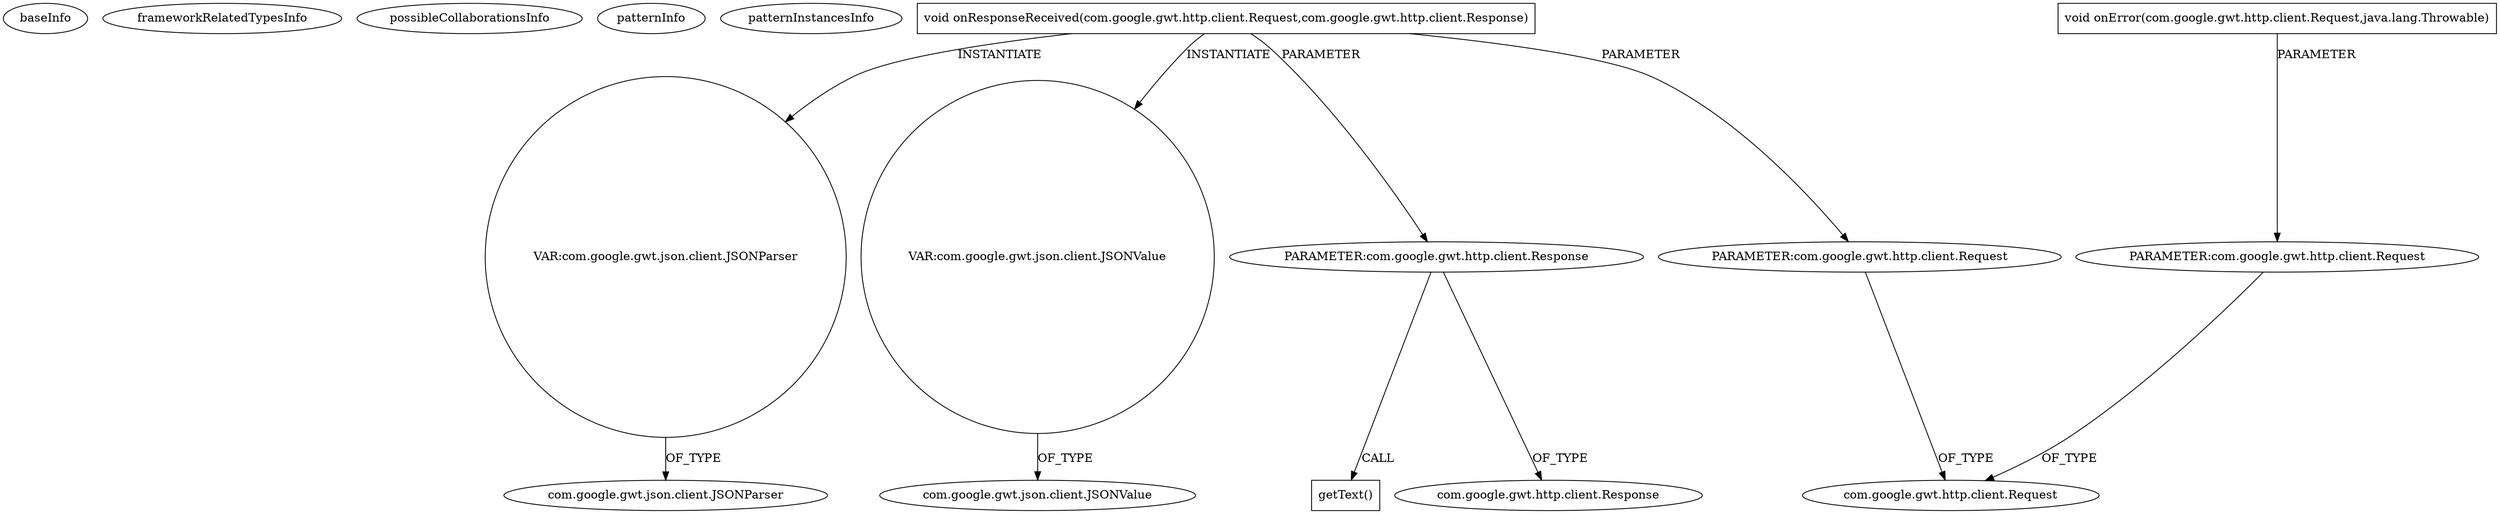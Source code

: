 digraph {
baseInfo[graphId=1898,category="pattern",isAnonymous=false,possibleRelation=false]
frameworkRelatedTypesInfo[]
possibleCollaborationsInfo[]
patternInfo[frequency=2.0,patternRootClient=null]
patternInstancesInfo[0="Byclosure-json-rpc-gwt~/Byclosure-json-rpc-gwt/json-rpc-gwt-master/src/main/java/net/brownpig/jsonrpc/client/JSONRPCRequestCallback.java~JSONRPCRequestCallback~51",1="rwl-GoogleMapWidget~/rwl-GoogleMapWidget/GoogleMapWidget-master/src/main/java/org/vaadin/hezamu/googlemapwidget/widgetset/client/ui/VGoogleMap.java~void execute()~4443"]
16[label="com.google.gwt.json.client.JSONParser",vertexType="FRAMEWORK_CLASS_TYPE",isFrameworkType=false]
14[label="VAR:com.google.gwt.json.client.JSONParser",vertexType="VARIABLE_EXPRESION",isFrameworkType=false,shape=circle]
7[label="void onResponseReceived(com.google.gwt.http.client.Request,com.google.gwt.http.client.Response)",vertexType="OVERRIDING_METHOD_DECLARATION",isFrameworkType=false,shape=box]
17[label="VAR:com.google.gwt.json.client.JSONValue",vertexType="VARIABLE_EXPRESION",isFrameworkType=false,shape=circle]
10[label="PARAMETER:com.google.gwt.http.client.Response",vertexType="PARAMETER_DECLARATION",isFrameworkType=false]
13[label="getText()",vertexType="INSIDE_CALL",isFrameworkType=false,shape=box]
11[label="com.google.gwt.http.client.Response",vertexType="FRAMEWORK_CLASS_TYPE",isFrameworkType=false]
8[label="PARAMETER:com.google.gwt.http.client.Request",vertexType="PARAMETER_DECLARATION",isFrameworkType=false]
6[label="com.google.gwt.http.client.Request",vertexType="FRAMEWORK_CLASS_TYPE",isFrameworkType=false]
5[label="PARAMETER:com.google.gwt.http.client.Request",vertexType="PARAMETER_DECLARATION",isFrameworkType=false]
4[label="void onError(com.google.gwt.http.client.Request,java.lang.Throwable)",vertexType="OVERRIDING_METHOD_DECLARATION",isFrameworkType=false,shape=box]
19[label="com.google.gwt.json.client.JSONValue",vertexType="FRAMEWORK_CLASS_TYPE",isFrameworkType=false]
5->6[label="OF_TYPE"]
10->13[label="CALL"]
7->14[label="INSTANTIATE"]
7->8[label="PARAMETER"]
17->19[label="OF_TYPE"]
4->5[label="PARAMETER"]
10->11[label="OF_TYPE"]
8->6[label="OF_TYPE"]
14->16[label="OF_TYPE"]
7->17[label="INSTANTIATE"]
7->10[label="PARAMETER"]
}
